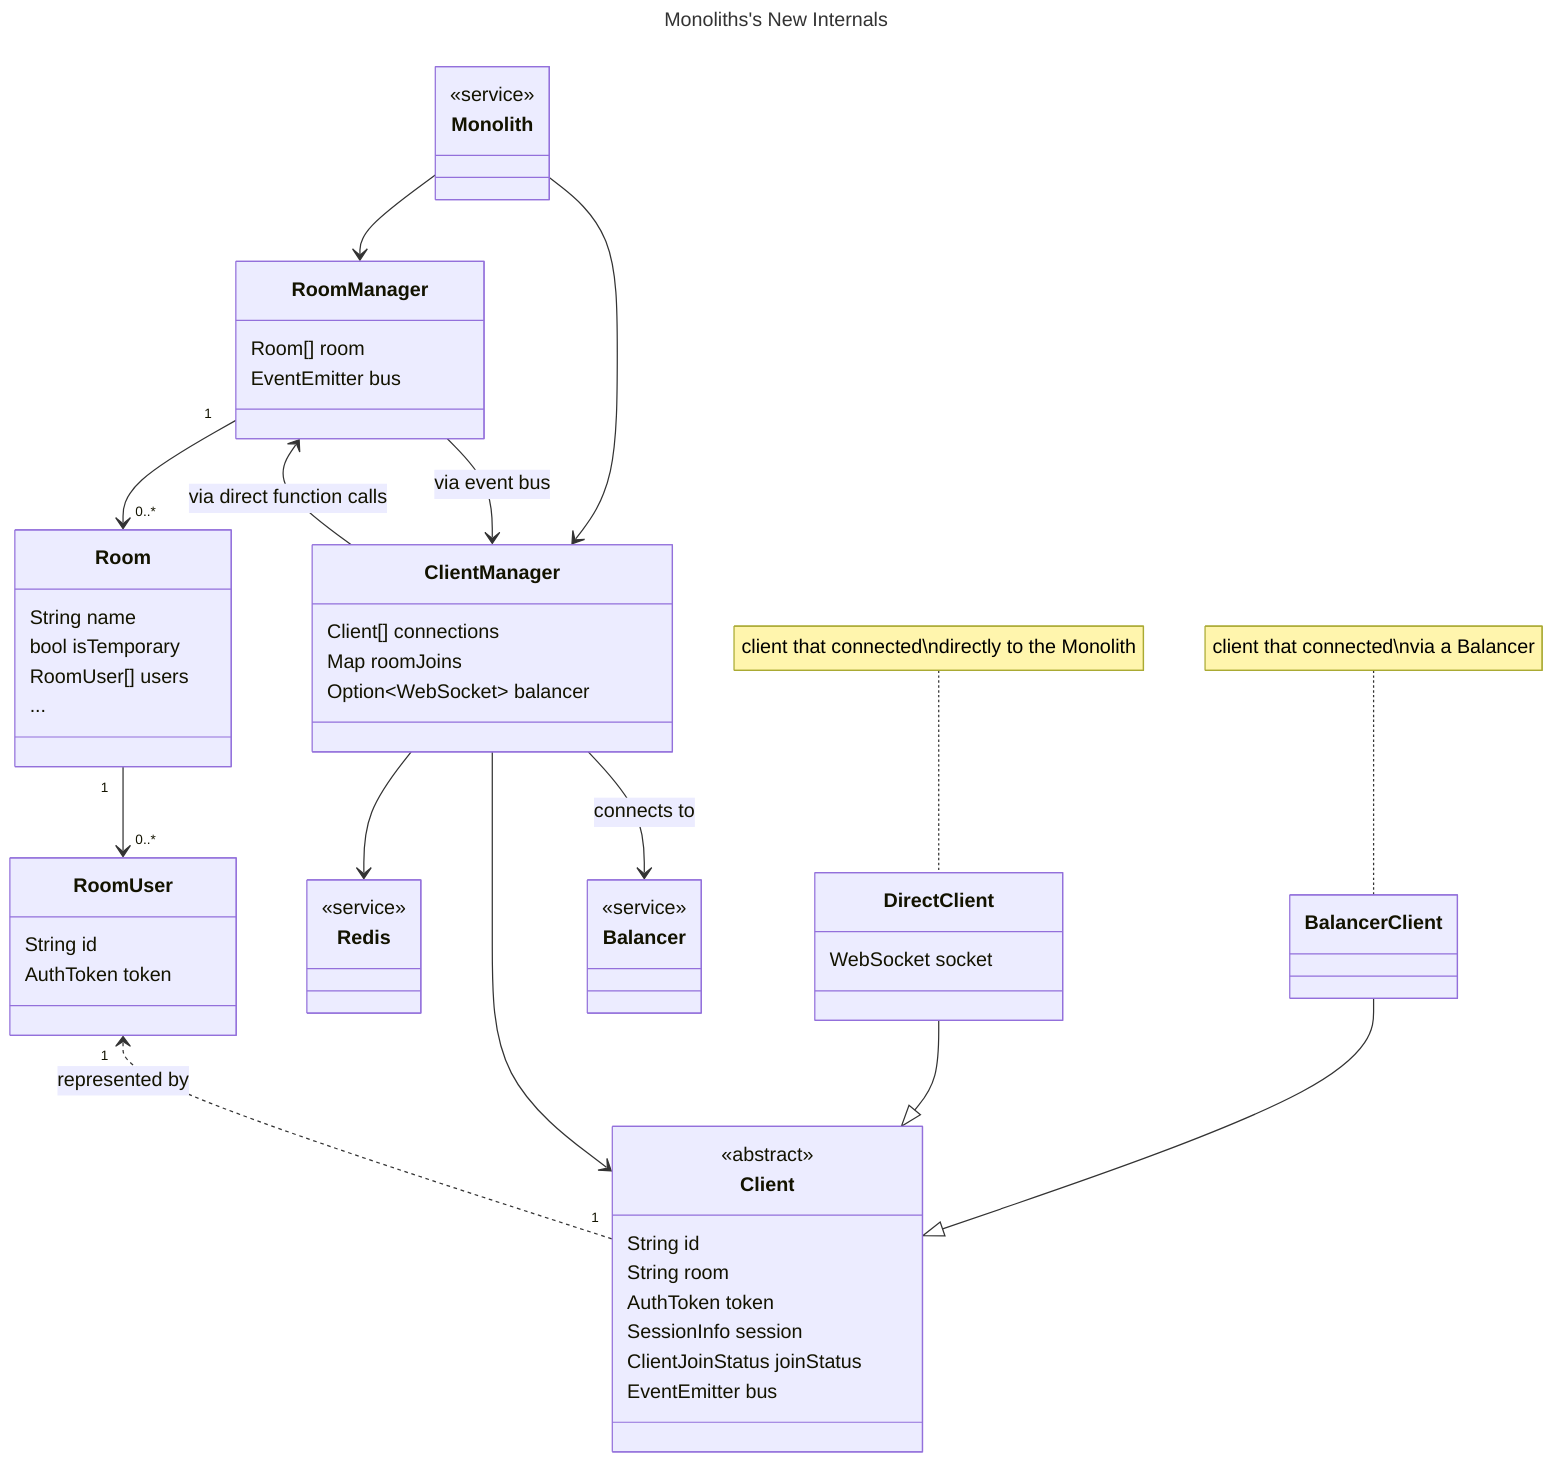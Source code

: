 ---
title: Monoliths's New Internals
---
classDiagram
    class Monolith {
        <<service>>
    }

    Monolith --> RoomManager
    Monolith --> ClientManager

    class Redis {
        <<service>>
    }

    class RoomManager {
        Room[] room
        EventEmitter bus
    }

    RoomManager "1" --> "0..*" Room

    class Room {
        String name
        bool isTemporary
        RoomUser[] users
        ...
    }

    class ClientManager {
        Client[] connections
        Map roomJoins
        Option~WebSocket~ balancer
    }

    RoomManager <-- ClientManager: via direct function calls
    RoomManager --> ClientManager: via event bus
    ClientManager --> Redis

    class Client {
        <<abstract>>
        String id
        String room
        AuthToken token
        SessionInfo session
        ClientJoinStatus joinStatus
        EventEmitter bus
    }

    ClientManager --> Client

    class RoomUser {
        String id
        AuthToken token
    }

    Room "1" --> "0..*" RoomUser
    RoomUser "1" <.. "1" Client: represented by

    class DirectClient {
        WebSocket socket
    }

    class BalancerClient {
    }

    DirectClient --|> Client
    BalancerClient --|> Client
    note for DirectClient "client that connected\ndirectly to the Monolith"
    note for BalancerClient "client that connected\nvia a Balancer"

    class Balancer {
        <<service>>
    }

    ClientManager --> Balancer: connects to